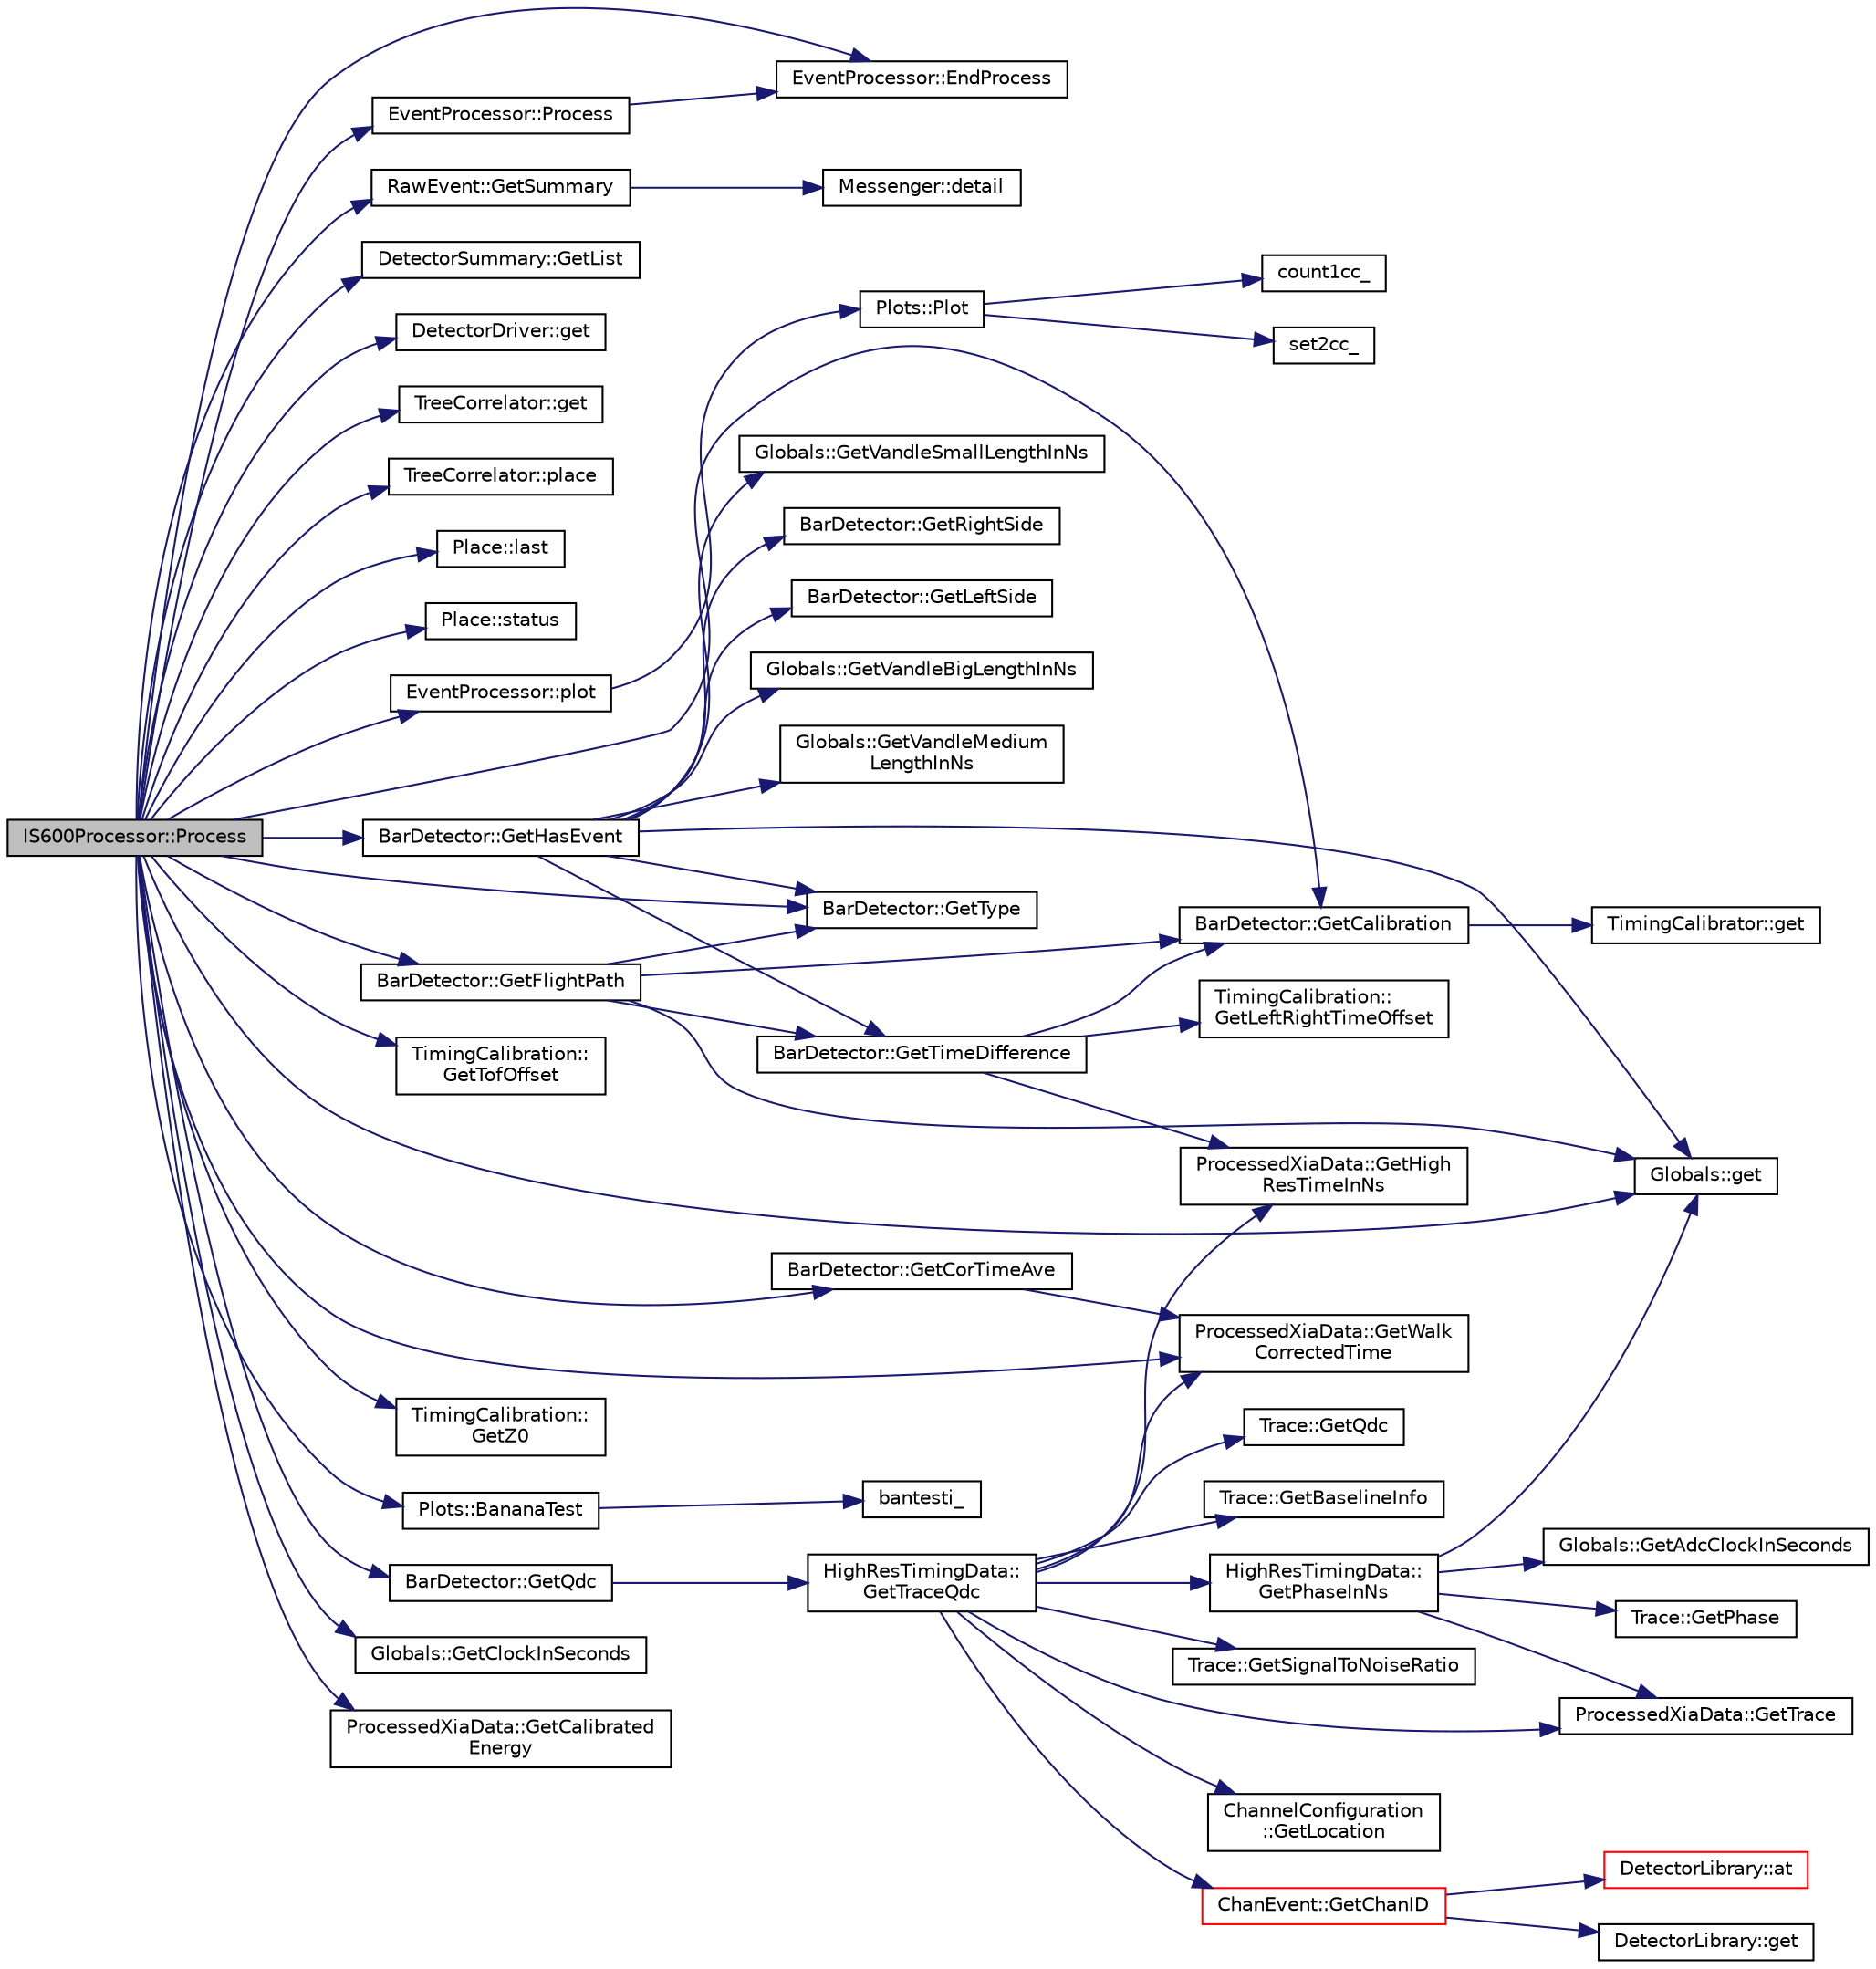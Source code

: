 digraph "IS600Processor::Process"
{
  edge [fontname="Helvetica",fontsize="10",labelfontname="Helvetica",labelfontsize="10"];
  node [fontname="Helvetica",fontsize="10",shape=record];
  rankdir="LR";
  Node1 [label="IS600Processor::Process",height=0.2,width=0.4,color="black", fillcolor="grey75", style="filled", fontcolor="black"];
  Node1 -> Node2 [color="midnightblue",fontsize="10",style="solid",fontname="Helvetica"];
  Node2 [label="EventProcessor::Process",height=0.2,width=0.4,color="black", fillcolor="white", style="filled",URL="$d6/d65/class_event_processor.html#ae2d41a947da0cb509fd0ca85f6caa0fc"];
  Node2 -> Node3 [color="midnightblue",fontsize="10",style="solid",fontname="Helvetica"];
  Node3 [label="EventProcessor::EndProcess",height=0.2,width=0.4,color="black", fillcolor="white", style="filled",URL="$d6/d65/class_event_processor.html#a301eb8d69b3ceeeb4e69ce84a685f5a1"];
  Node1 -> Node4 [color="midnightblue",fontsize="10",style="solid",fontname="Helvetica"];
  Node4 [label="RawEvent::GetSummary",height=0.2,width=0.4,color="black", fillcolor="white", style="filled",URL="$dc/d32/class_raw_event.html#a0405b96da430f69eb01fc8a7668420cc",tooltip="Get a pointer to a specific detector summary. "];
  Node4 -> Node5 [color="midnightblue",fontsize="10",style="solid",fontname="Helvetica"];
  Node5 [label="Messenger::detail",height=0.2,width=0.4,color="black", fillcolor="white", style="filled",URL="$d6/dc9/class_messenger.html#a24d0db0aece5830b3de62310f5753be8"];
  Node1 -> Node6 [color="midnightblue",fontsize="10",style="solid",fontname="Helvetica"];
  Node6 [label="DetectorSummary::GetList",height=0.2,width=0.4,color="black", fillcolor="white", style="filled",URL="$da/d8d/class_detector_summary.html#ade277162067150739e660ab74cc9082d"];
  Node1 -> Node7 [color="midnightblue",fontsize="10",style="solid",fontname="Helvetica"];
  Node7 [label="DetectorDriver::get",height=0.2,width=0.4,color="black", fillcolor="white", style="filled",URL="$de/d91/class_detector_driver.html#a374a759674faebb18f7a2b4fa06c7a70"];
  Node1 -> Node8 [color="midnightblue",fontsize="10",style="solid",fontname="Helvetica"];
  Node8 [label="TreeCorrelator::get",height=0.2,width=0.4,color="black", fillcolor="white", style="filled",URL="$d3/d2c/class_tree_correlator.html#a4f70fdbb0d6dead4212d8e926ce1755f"];
  Node1 -> Node9 [color="midnightblue",fontsize="10",style="solid",fontname="Helvetica"];
  Node9 [label="TreeCorrelator::place",height=0.2,width=0.4,color="black", fillcolor="white", style="filled",URL="$d3/d2c/class_tree_correlator.html#aadf6cf8c8bedbbde03fb678667c7cb01"];
  Node1 -> Node10 [color="midnightblue",fontsize="10",style="solid",fontname="Helvetica"];
  Node10 [label="Place::last",height=0.2,width=0.4,color="black", fillcolor="white", style="filled",URL="$dd/d21/class_place.html#a25854d42e71e507da8c1a1805e663850"];
  Node1 -> Node11 [color="midnightblue",fontsize="10",style="solid",fontname="Helvetica"];
  Node11 [label="Place::status",height=0.2,width=0.4,color="black", fillcolor="white", style="filled",URL="$dd/d21/class_place.html#adbd2dfae258717a40107ad34ebe248c1"];
  Node1 -> Node12 [color="midnightblue",fontsize="10",style="solid",fontname="Helvetica"];
  Node12 [label="EventProcessor::plot",height=0.2,width=0.4,color="black", fillcolor="white", style="filled",URL="$d6/d65/class_event_processor.html#ad5201bb392726e409ba2a6ac44e764d8",tooltip="Implementation of the plot command to interface with the DAMM routines. "];
  Node12 -> Node13 [color="midnightblue",fontsize="10",style="solid",fontname="Helvetica"];
  Node13 [label="Plots::Plot",height=0.2,width=0.4,color="black", fillcolor="white", style="filled",URL="$d7/d8b/class_plots.html#a68849b82c8c7a5d57f972cbd8de83328",tooltip="Plots into histogram defined by dammId. "];
  Node13 -> Node14 [color="midnightblue",fontsize="10",style="solid",fontname="Helvetica"];
  Node14 [label="count1cc_",height=0.2,width=0.4,color="black", fillcolor="white", style="filled",URL="$da/d57/_scanor_8hpp.html#a31aca3d0ff704e08f8f8968288ae7895",tooltip="Defines the DAMM function to call for 1D hists */. "];
  Node13 -> Node15 [color="midnightblue",fontsize="10",style="solid",fontname="Helvetica"];
  Node15 [label="set2cc_",height=0.2,width=0.4,color="black", fillcolor="white", style="filled",URL="$da/d57/_scanor_8hpp.html#a8b0a662ebdb3f947ba8470bf89f11c3a",tooltip="Defines the DAMM function to call for 2D hists */. "];
  Node1 -> Node16 [color="midnightblue",fontsize="10",style="solid",fontname="Helvetica"];
  Node16 [label="BarDetector::GetHasEvent",height=0.2,width=0.4,color="black", fillcolor="white", style="filled",URL="$d6/d15/class_bar_detector.html#acf303af2c5fd9805ae39900a7bb733c8"];
  Node16 -> Node17 [color="midnightblue",fontsize="10",style="solid",fontname="Helvetica"];
  Node17 [label="BarDetector::GetType",height=0.2,width=0.4,color="black", fillcolor="white", style="filled",URL="$d6/d15/class_bar_detector.html#a809fe47808591c16680d0fe90500dcdd"];
  Node16 -> Node18 [color="midnightblue",fontsize="10",style="solid",fontname="Helvetica"];
  Node18 [label="Globals::get",height=0.2,width=0.4,color="black", fillcolor="white", style="filled",URL="$d3/daf/class_globals.html#ae66fa0173342202c96b13d71a6522512",tooltip="Instance is created upon first call. "];
  Node16 -> Node19 [color="midnightblue",fontsize="10",style="solid",fontname="Helvetica"];
  Node19 [label="Globals::GetVandleSmallLengthInNs",height=0.2,width=0.4,color="black", fillcolor="white", style="filled",URL="$d3/daf/class_globals.html#a7c27b136562e7eb5fd5444615e018c87"];
  Node16 -> Node20 [color="midnightblue",fontsize="10",style="solid",fontname="Helvetica"];
  Node20 [label="BarDetector::GetTimeDifference",height=0.2,width=0.4,color="black", fillcolor="white", style="filled",URL="$d6/d15/class_bar_detector.html#a9aeef4ac770dad5953229e9aacb5b32c"];
  Node20 -> Node21 [color="midnightblue",fontsize="10",style="solid",fontname="Helvetica"];
  Node21 [label="ProcessedXiaData::GetHigh\lResTimeInNs",height=0.2,width=0.4,color="black", fillcolor="white", style="filled",URL="$df/d3c/class_processed_xia_data.html#a5da8714dc3420a4efd9a199de3f56079"];
  Node20 -> Node22 [color="midnightblue",fontsize="10",style="solid",fontname="Helvetica"];
  Node22 [label="BarDetector::GetCalibration",height=0.2,width=0.4,color="black", fillcolor="white", style="filled",URL="$d6/d15/class_bar_detector.html#aa76fb3d3f78aa6d8d3cc572cb18e1f70"];
  Node22 -> Node23 [color="midnightblue",fontsize="10",style="solid",fontname="Helvetica"];
  Node23 [label="TimingCalibrator::get",height=0.2,width=0.4,color="black", fillcolor="white", style="filled",URL="$dd/d02/class_timing_calibrator.html#aef9d53667925c12fee1462de03a5c063"];
  Node20 -> Node24 [color="midnightblue",fontsize="10",style="solid",fontname="Helvetica"];
  Node24 [label="TimingCalibration::\lGetLeftRightTimeOffset",height=0.2,width=0.4,color="black", fillcolor="white", style="filled",URL="$d2/d44/class_timing_calibration.html#a029592fb044fa928de8a7b67873c489d"];
  Node16 -> Node25 [color="midnightblue",fontsize="10",style="solid",fontname="Helvetica"];
  Node25 [label="BarDetector::GetRightSide",height=0.2,width=0.4,color="black", fillcolor="white", style="filled",URL="$d6/d15/class_bar_detector.html#a0fd744041adb37ff4fdcab14fcaf4902"];
  Node16 -> Node26 [color="midnightblue",fontsize="10",style="solid",fontname="Helvetica"];
  Node26 [label="BarDetector::GetLeftSide",height=0.2,width=0.4,color="black", fillcolor="white", style="filled",URL="$d6/d15/class_bar_detector.html#ae8af0d4050d47d96cc7ee4e44836f0a6"];
  Node16 -> Node27 [color="midnightblue",fontsize="10",style="solid",fontname="Helvetica"];
  Node27 [label="Globals::GetVandleBigLengthInNs",height=0.2,width=0.4,color="black", fillcolor="white", style="filled",URL="$d3/daf/class_globals.html#a4cf86323493c08030c7ecbbf96b9f3e1"];
  Node16 -> Node28 [color="midnightblue",fontsize="10",style="solid",fontname="Helvetica"];
  Node28 [label="Globals::GetVandleMedium\lLengthInNs",height=0.2,width=0.4,color="black", fillcolor="white", style="filled",URL="$d3/daf/class_globals.html#a7f6ca543c0b38537a8f319e8679db094"];
  Node1 -> Node17 [color="midnightblue",fontsize="10",style="solid",fontname="Helvetica"];
  Node1 -> Node22 [color="midnightblue",fontsize="10",style="solid",fontname="Helvetica"];
  Node1 -> Node29 [color="midnightblue",fontsize="10",style="solid",fontname="Helvetica"];
  Node29 [label="TimingCalibration::\lGetTofOffset",height=0.2,width=0.4,color="black", fillcolor="white", style="filled",URL="$d2/d44/class_timing_calibration.html#a9a525af84fd4ad5deaee261e6320d3cc"];
  Node1 -> Node30 [color="midnightblue",fontsize="10",style="solid",fontname="Helvetica"];
  Node30 [label="BarDetector::GetCorTimeAve",height=0.2,width=0.4,color="black", fillcolor="white", style="filled",URL="$d6/d15/class_bar_detector.html#afd27f820c6859b1a69228cd3c238df3c"];
  Node30 -> Node31 [color="midnightblue",fontsize="10",style="solid",fontname="Helvetica"];
  Node31 [label="ProcessedXiaData::GetWalk\lCorrectedTime",height=0.2,width=0.4,color="black", fillcolor="white", style="filled",URL="$df/d3c/class_processed_xia_data.html#a796159b153b67faaaaf00650d4469ab4"];
  Node1 -> Node32 [color="midnightblue",fontsize="10",style="solid",fontname="Helvetica"];
  Node32 [label="BarDetector::GetFlightPath",height=0.2,width=0.4,color="black", fillcolor="white", style="filled",URL="$d6/d15/class_bar_detector.html#a0a587a54d41b2fc35fd1474bc1adadf7"];
  Node32 -> Node17 [color="midnightblue",fontsize="10",style="solid",fontname="Helvetica"];
  Node32 -> Node22 [color="midnightblue",fontsize="10",style="solid",fontname="Helvetica"];
  Node32 -> Node18 [color="midnightblue",fontsize="10",style="solid",fontname="Helvetica"];
  Node32 -> Node20 [color="midnightblue",fontsize="10",style="solid",fontname="Helvetica"];
  Node1 -> Node33 [color="midnightblue",fontsize="10",style="solid",fontname="Helvetica"];
  Node33 [label="TimingCalibration::\lGetZ0",height=0.2,width=0.4,color="black", fillcolor="white", style="filled",URL="$d2/d44/class_timing_calibration.html#af188738a9b1c5065482626f600030823"];
  Node1 -> Node34 [color="midnightblue",fontsize="10",style="solid",fontname="Helvetica"];
  Node34 [label="Plots::BananaTest",height=0.2,width=0.4,color="black", fillcolor="white", style="filled",URL="$d7/d8b/class_plots.html#a6b095176cd32993332f38b74db6f76c1"];
  Node34 -> Node35 [color="midnightblue",fontsize="10",style="solid",fontname="Helvetica"];
  Node35 [label="bantesti_",height=0.2,width=0.4,color="black", fillcolor="white", style="filled",URL="$da/d57/_scanor_8hpp.html#a16d225107d7cfd124f3d73b3d0039c2a",tooltip="Do banana gating using ban files args are the Banana number in the ban file the x-value to test..."];
  Node1 -> Node36 [color="midnightblue",fontsize="10",style="solid",fontname="Helvetica"];
  Node36 [label="BarDetector::GetQdc",height=0.2,width=0.4,color="black", fillcolor="white", style="filled",URL="$d6/d15/class_bar_detector.html#a425dd8e2c5639358fa9728dfcc90b35e"];
  Node36 -> Node37 [color="midnightblue",fontsize="10",style="solid",fontname="Helvetica"];
  Node37 [label="HighResTimingData::\lGetTraceQdc",height=0.2,width=0.4,color="black", fillcolor="white", style="filled",URL="$d7/d61/class_high_res_timing_data.html#ae030857390e4ad2262e30f896c9f03b3"];
  Node37 -> Node38 [color="midnightblue",fontsize="10",style="solid",fontname="Helvetica"];
  Node38 [label="ProcessedXiaData::GetTrace",height=0.2,width=0.4,color="black", fillcolor="white", style="filled",URL="$df/d3c/class_processed_xia_data.html#a2d98ff813786abdb09ebc6bd22dbf48d"];
  Node37 -> Node39 [color="midnightblue",fontsize="10",style="solid",fontname="Helvetica"];
  Node39 [label="Trace::GetQdc",height=0.2,width=0.4,color="black", fillcolor="white", style="filled",URL="$dd/db7/class_trace.html#a825c518af0ec6dcba45253c05b562a62"];
  Node37 -> Node21 [color="midnightblue",fontsize="10",style="solid",fontname="Helvetica"];
  Node37 -> Node40 [color="midnightblue",fontsize="10",style="solid",fontname="Helvetica"];
  Node40 [label="Trace::GetBaselineInfo",height=0.2,width=0.4,color="black", fillcolor="white", style="filled",URL="$dd/db7/class_trace.html#aeee6c9b5e253a8df3dd8fa81fccc104f"];
  Node37 -> Node31 [color="midnightblue",fontsize="10",style="solid",fontname="Helvetica"];
  Node37 -> Node41 [color="midnightblue",fontsize="10",style="solid",fontname="Helvetica"];
  Node41 [label="HighResTimingData::\lGetPhaseInNs",height=0.2,width=0.4,color="black", fillcolor="white", style="filled",URL="$d7/d61/class_high_res_timing_data.html#a21273328ec61a432f82cc2af3ec3d0ca"];
  Node41 -> Node38 [color="midnightblue",fontsize="10",style="solid",fontname="Helvetica"];
  Node41 -> Node42 [color="midnightblue",fontsize="10",style="solid",fontname="Helvetica"];
  Node42 [label="Trace::GetPhase",height=0.2,width=0.4,color="black", fillcolor="white", style="filled",URL="$dd/db7/class_trace.html#a4801f8d119d80e64d2fe9269c79e6a9d"];
  Node41 -> Node18 [color="midnightblue",fontsize="10",style="solid",fontname="Helvetica"];
  Node41 -> Node43 [color="midnightblue",fontsize="10",style="solid",fontname="Helvetica"];
  Node43 [label="Globals::GetAdcClockInSeconds",height=0.2,width=0.4,color="black", fillcolor="white", style="filled",URL="$d3/daf/class_globals.html#ad7d77193cd312ff5b05f78d90a5e5c1f"];
  Node37 -> Node44 [color="midnightblue",fontsize="10",style="solid",fontname="Helvetica"];
  Node44 [label="Trace::GetSignalToNoiseRatio",height=0.2,width=0.4,color="black", fillcolor="white", style="filled",URL="$dd/db7/class_trace.html#ad53ba22a9635836d321f35b97ef72dfa"];
  Node37 -> Node45 [color="midnightblue",fontsize="10",style="solid",fontname="Helvetica"];
  Node45 [label="ChanEvent::GetChanID",height=0.2,width=0.4,color="red", fillcolor="white", style="filled",URL="$d5/d91/class_chan_event.html#ac92976ab74eb43a72bf6e6e536f59496"];
  Node45 -> Node46 [color="midnightblue",fontsize="10",style="solid",fontname="Helvetica"];
  Node46 [label="DetectorLibrary::get",height=0.2,width=0.4,color="black", fillcolor="white", style="filled",URL="$dc/dbe/class_detector_library.html#a6ab3ff825daa8b607865086741bc9b2c"];
  Node45 -> Node47 [color="midnightblue",fontsize="10",style="solid",fontname="Helvetica"];
  Node47 [label="DetectorLibrary::at",height=0.2,width=0.4,color="red", fillcolor="white", style="filled",URL="$dc/dbe/class_detector_library.html#a7dc03a85fdd914647e3b4405524d8f02"];
  Node37 -> Node48 [color="midnightblue",fontsize="10",style="solid",fontname="Helvetica"];
  Node48 [label="ChannelConfiguration\l::GetLocation",height=0.2,width=0.4,color="black", fillcolor="white", style="filled",URL="$d6/d20/class_channel_configuration.html#a63b0841b2af27b4d019b5f68097a5eef"];
  Node1 -> Node18 [color="midnightblue",fontsize="10",style="solid",fontname="Helvetica"];
  Node1 -> Node49 [color="midnightblue",fontsize="10",style="solid",fontname="Helvetica"];
  Node49 [label="Globals::GetClockInSeconds",height=0.2,width=0.4,color="black", fillcolor="white", style="filled",URL="$d3/daf/class_globals.html#a02ea3605db675e1c5504de0ff317d16b"];
  Node1 -> Node50 [color="midnightblue",fontsize="10",style="solid",fontname="Helvetica"];
  Node50 [label="ProcessedXiaData::GetCalibrated\lEnergy",height=0.2,width=0.4,color="black", fillcolor="white", style="filled",URL="$df/d3c/class_processed_xia_data.html#ab9364a5f0a990ef3f27baa902d1c6036"];
  Node1 -> Node31 [color="midnightblue",fontsize="10",style="solid",fontname="Helvetica"];
  Node1 -> Node3 [color="midnightblue",fontsize="10",style="solid",fontname="Helvetica"];
}
